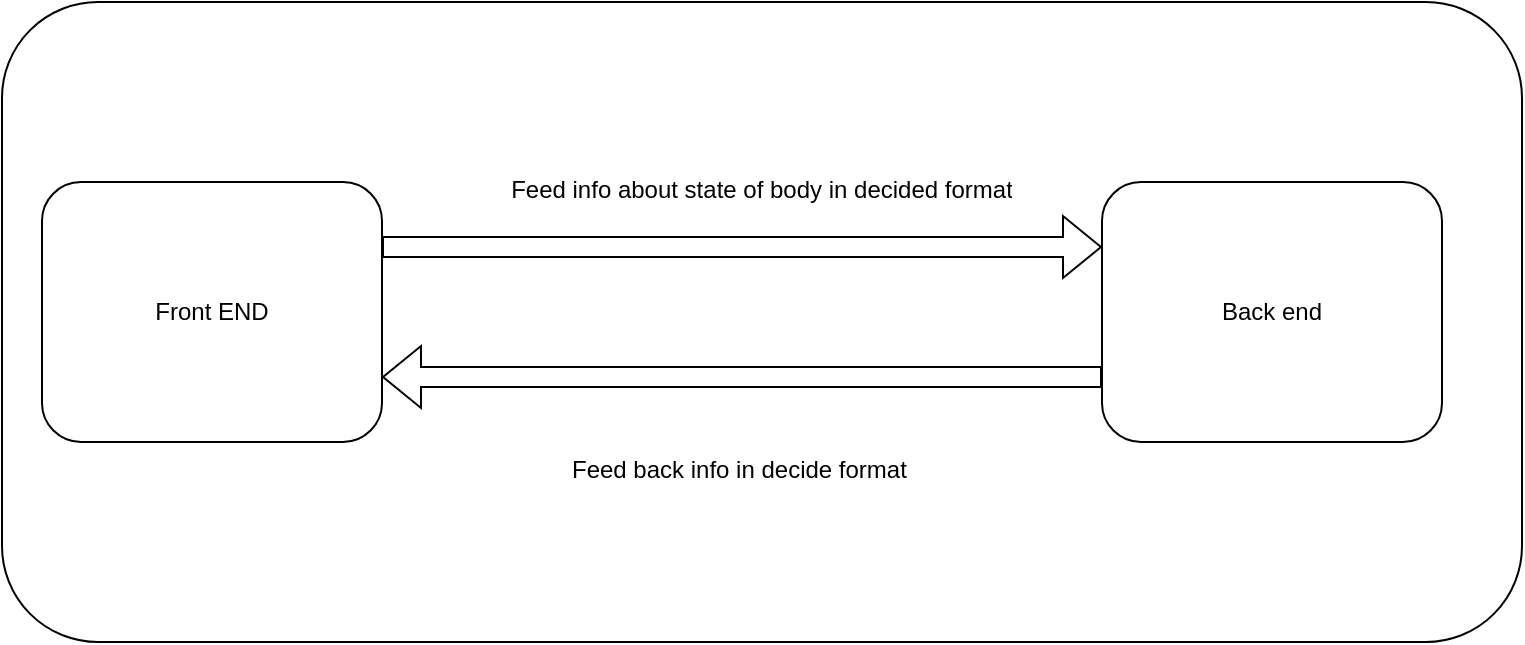 <mxfile version="22.1.18" type="device">
  <diagram name="Page-1" id="cQXWc-4aOv8uGPWrgXhW">
    <mxGraphModel dx="996" dy="517" grid="1" gridSize="10" guides="1" tooltips="1" connect="1" arrows="1" fold="1" page="1" pageScale="1" pageWidth="827" pageHeight="1169" math="0" shadow="0">
      <root>
        <mxCell id="0" />
        <mxCell id="1" parent="0" />
        <mxCell id="4OCos0-XTAVf6XtP53NM-9" value="" style="rounded=1;whiteSpace=wrap;html=1;" vertex="1" parent="1">
          <mxGeometry x="10" y="60" width="760" height="320" as="geometry" />
        </mxCell>
        <mxCell id="4OCos0-XTAVf6XtP53NM-1" value="Front END" style="rounded=1;whiteSpace=wrap;html=1;" vertex="1" parent="1">
          <mxGeometry x="30" y="150" width="170" height="130" as="geometry" />
        </mxCell>
        <mxCell id="4OCos0-XTAVf6XtP53NM-2" value="Back end" style="rounded=1;whiteSpace=wrap;html=1;" vertex="1" parent="1">
          <mxGeometry x="560" y="150" width="170" height="130" as="geometry" />
        </mxCell>
        <mxCell id="4OCos0-XTAVf6XtP53NM-3" value="" style="shape=flexArrow;endArrow=classic;html=1;rounded=0;exitX=1;exitY=0.25;exitDx=0;exitDy=0;entryX=0;entryY=0.25;entryDx=0;entryDy=0;" edge="1" parent="1" source="4OCos0-XTAVf6XtP53NM-1" target="4OCos0-XTAVf6XtP53NM-2">
          <mxGeometry width="50" height="50" relative="1" as="geometry">
            <mxPoint x="390" y="290" as="sourcePoint" />
            <mxPoint x="440" y="240" as="targetPoint" />
          </mxGeometry>
        </mxCell>
        <mxCell id="4OCos0-XTAVf6XtP53NM-7" value="" style="shape=flexArrow;endArrow=classic;html=1;rounded=0;exitX=0;exitY=0.75;exitDx=0;exitDy=0;entryX=1;entryY=0.75;entryDx=0;entryDy=0;" edge="1" parent="1" source="4OCos0-XTAVf6XtP53NM-2" target="4OCos0-XTAVf6XtP53NM-1">
          <mxGeometry width="50" height="50" relative="1" as="geometry">
            <mxPoint x="400" y="290" as="sourcePoint" />
            <mxPoint x="450" y="240" as="targetPoint" />
          </mxGeometry>
        </mxCell>
        <mxCell id="4OCos0-XTAVf6XtP53NM-10" value="&lt;h1 style=&quot;&quot;&gt;&lt;span style=&quot;background-color: initial; font-size: 12px; font-weight: normal;&quot;&gt;Feed info about state of body in decided format&lt;/span&gt;&lt;/h1&gt;" style="text;html=1;strokeColor=none;fillColor=none;spacing=5;spacingTop=-20;whiteSpace=wrap;overflow=hidden;rounded=0;align=center;" vertex="1" parent="1">
          <mxGeometry x="250" y="130" width="280" height="40" as="geometry" />
        </mxCell>
        <mxCell id="4OCos0-XTAVf6XtP53NM-11" value="&lt;h1 style=&quot;text-align: center;&quot;&gt;&lt;span style=&quot;font-size: 12px; font-weight: 400;&quot;&gt;Feed back info in decide format&amp;nbsp;&lt;/span&gt;&lt;/h1&gt;" style="text;html=1;strokeColor=none;fillColor=none;spacing=5;spacingTop=-20;whiteSpace=wrap;overflow=hidden;rounded=0;" vertex="1" parent="1">
          <mxGeometry x="290" y="270" width="200" height="40" as="geometry" />
        </mxCell>
      </root>
    </mxGraphModel>
  </diagram>
</mxfile>
